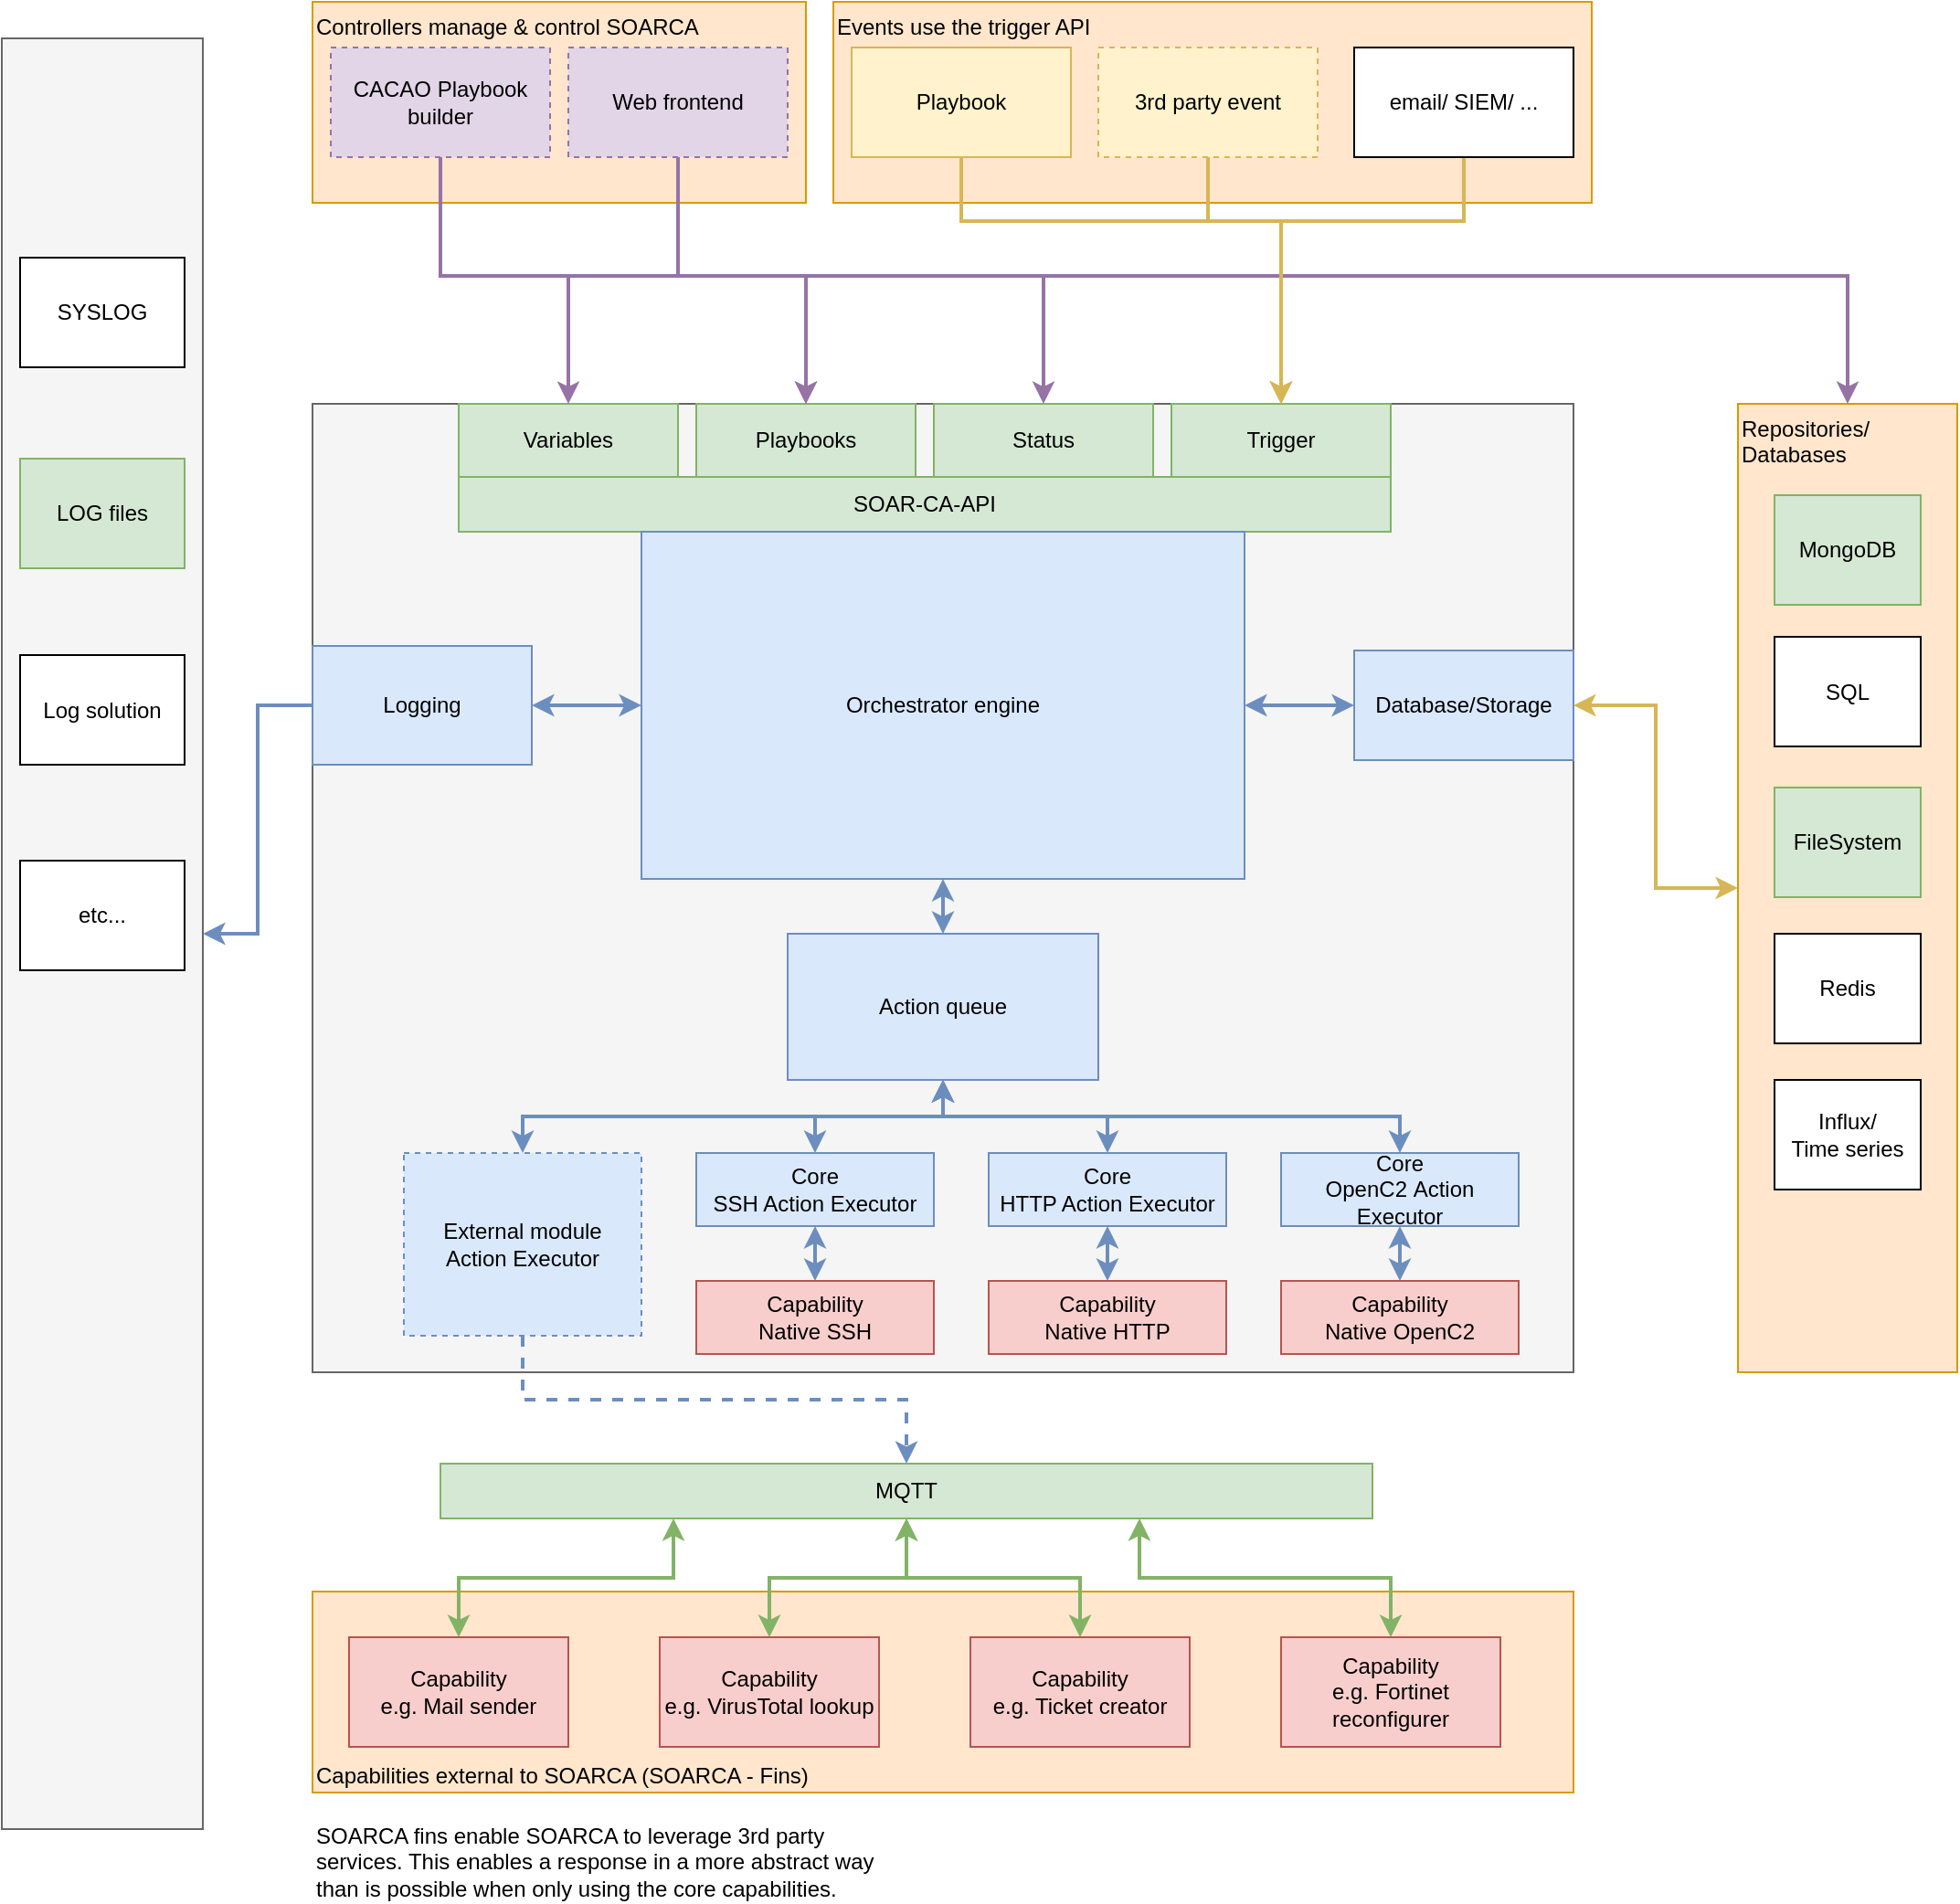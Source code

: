 <mxfile version="22.0.2" type="device">
  <diagram name="Pagina-1" id="sMnCuLrTfcgpoNB9Sf0V">
    <mxGraphModel dx="1114" dy="866" grid="1" gridSize="10" guides="1" tooltips="1" connect="1" arrows="1" fold="1" page="1" pageScale="1" pageWidth="827" pageHeight="1169" math="0" shadow="0">
      <root>
        <mxCell id="0" />
        <mxCell id="1" parent="0" />
        <mxCell id="N4f5ESo4iwMzY9n0jCY3-71" value="Events use the trigger API" style="rounded=0;whiteSpace=wrap;html=1;fillColor=#ffe6cc;strokeColor=#d79b00;verticalAlign=top;align=left;" parent="1" vertex="1">
          <mxGeometry x="465" y="30" width="415" height="110" as="geometry" />
        </mxCell>
        <mxCell id="N4f5ESo4iwMzY9n0jCY3-34" value="Capabilities external to SOARCA (SOARCA - Fins)" style="whiteSpace=wrap;html=1;fillColor=#ffe6cc;strokeColor=#d79b00;align=left;verticalAlign=bottom;" parent="1" vertex="1">
          <mxGeometry x="180" y="900" width="690" height="110" as="geometry" />
        </mxCell>
        <mxCell id="N4f5ESo4iwMzY9n0jCY3-3" value="Controllers manage &amp;amp; control SOARCA" style="whiteSpace=wrap;html=1;fillColor=#ffe6cc;strokeColor=#d79b00;align=left;verticalAlign=top;" parent="1" vertex="1">
          <mxGeometry x="180" y="30" width="270" height="110" as="geometry" />
        </mxCell>
        <mxCell id="N4f5ESo4iwMzY9n0jCY3-4" value="" style="rounded=0;whiteSpace=wrap;html=1;fillColor=#f5f5f5;fontColor=#333333;strokeColor=#666666;" parent="1" vertex="1">
          <mxGeometry x="10" y="50" width="110" height="980" as="geometry" />
        </mxCell>
        <mxCell id="N4f5ESo4iwMzY9n0jCY3-5" value="" style="rounded=0;whiteSpace=wrap;html=1;fillColor=#f5f5f5;fontColor=#333333;strokeColor=#666666;" parent="1" vertex="1">
          <mxGeometry x="180" y="250" width="690" height="530" as="geometry" />
        </mxCell>
        <mxCell id="N4f5ESo4iwMzY9n0jCY3-6" value="Variables" style="rounded=0;whiteSpace=wrap;html=1;fillColor=#d5e8d4;strokeColor=#82b366;" parent="1" vertex="1">
          <mxGeometry x="260" y="250" width="120" height="40" as="geometry" />
        </mxCell>
        <mxCell id="N4f5ESo4iwMzY9n0jCY3-7" value="Playbooks" style="rounded=0;whiteSpace=wrap;html=1;fillColor=#d5e8d4;strokeColor=#82b366;" parent="1" vertex="1">
          <mxGeometry x="390" y="250" width="120" height="40" as="geometry" />
        </mxCell>
        <mxCell id="N4f5ESo4iwMzY9n0jCY3-8" value="Trigger" style="rounded=0;whiteSpace=wrap;html=1;fillColor=#d5e8d4;strokeColor=#82b366;" parent="1" vertex="1">
          <mxGeometry x="650" y="250" width="120" height="40" as="geometry" />
        </mxCell>
        <mxCell id="N4f5ESo4iwMzY9n0jCY3-9" value="Status" style="rounded=0;whiteSpace=wrap;html=1;fillColor=#d5e8d4;strokeColor=#82b366;" parent="1" vertex="1">
          <mxGeometry x="520" y="250" width="120" height="40" as="geometry" />
        </mxCell>
        <mxCell id="N4f5ESo4iwMzY9n0jCY3-10" value="Repositories/&lt;br&gt;Databases" style="rounded=0;whiteSpace=wrap;html=1;fillColor=#ffe6cc;strokeColor=#d79b00;align=left;verticalAlign=top;" parent="1" vertex="1">
          <mxGeometry x="960" y="250" width="120" height="530" as="geometry" />
        </mxCell>
        <mxCell id="N4f5ESo4iwMzY9n0jCY3-11" value="SOAR-CA-API" style="rounded=0;whiteSpace=wrap;html=1;fillColor=#d5e8d4;strokeColor=#82b366;" parent="1" vertex="1">
          <mxGeometry x="260" y="290" width="510" height="30" as="geometry" />
        </mxCell>
        <mxCell id="N4f5ESo4iwMzY9n0jCY3-17" style="edgeStyle=orthogonalEdgeStyle;rounded=0;orthogonalLoop=1;jettySize=auto;html=1;exitX=0.5;exitY=1;exitDx=0;exitDy=0;startArrow=classic;startFill=1;strokeWidth=2;fillColor=#dae8fc;strokeColor=#6c8ebf;" parent="1" source="N4f5ESo4iwMzY9n0jCY3-12" target="N4f5ESo4iwMzY9n0jCY3-15" edge="1">
          <mxGeometry relative="1" as="geometry" />
        </mxCell>
        <mxCell id="N4f5ESo4iwMzY9n0jCY3-54" style="edgeStyle=orthogonalEdgeStyle;rounded=0;orthogonalLoop=1;jettySize=auto;html=1;exitX=0;exitY=0.5;exitDx=0;exitDy=0;entryX=1;entryY=0.5;entryDx=0;entryDy=0;fillColor=#dae8fc;strokeColor=#6c8ebf;strokeWidth=2;startArrow=classic;startFill=1;" parent="1" source="N4f5ESo4iwMzY9n0jCY3-12" target="N4f5ESo4iwMzY9n0jCY3-53" edge="1">
          <mxGeometry relative="1" as="geometry" />
        </mxCell>
        <mxCell id="N4f5ESo4iwMzY9n0jCY3-12" value="Orchestrator engine" style="rounded=0;whiteSpace=wrap;html=1;fillColor=#dae8fc;strokeColor=#6c8ebf;" parent="1" vertex="1">
          <mxGeometry x="360" y="320" width="330" height="190" as="geometry" />
        </mxCell>
        <mxCell id="N4f5ESo4iwMzY9n0jCY3-23" style="edgeStyle=orthogonalEdgeStyle;rounded=0;orthogonalLoop=1;jettySize=auto;html=1;exitX=0.5;exitY=1;exitDx=0;exitDy=0;entryX=0.5;entryY=0;entryDx=0;entryDy=0;strokeWidth=2;fillColor=#dae8fc;strokeColor=#6c8ebf;dashed=1;" parent="1" source="N4f5ESo4iwMzY9n0jCY3-13" target="N4f5ESo4iwMzY9n0jCY3-22" edge="1">
          <mxGeometry relative="1" as="geometry" />
        </mxCell>
        <mxCell id="N4f5ESo4iwMzY9n0jCY3-13" value="External module &lt;br&gt;Action Executor" style="rounded=0;whiteSpace=wrap;html=1;fillColor=#dae8fc;strokeColor=#6c8ebf;dashed=1;" parent="1" vertex="1">
          <mxGeometry x="230" y="660" width="130" height="100" as="geometry" />
        </mxCell>
        <mxCell id="N4f5ESo4iwMzY9n0jCY3-18" style="edgeStyle=orthogonalEdgeStyle;rounded=0;orthogonalLoop=1;jettySize=auto;html=1;exitX=0.5;exitY=1;exitDx=0;exitDy=0;entryX=0.5;entryY=0;entryDx=0;entryDy=0;startArrow=classic;startFill=1;strokeWidth=2;fillColor=#dae8fc;strokeColor=#6c8ebf;" parent="1" source="N4f5ESo4iwMzY9n0jCY3-15" target="N4f5ESo4iwMzY9n0jCY3-13" edge="1">
          <mxGeometry relative="1" as="geometry" />
        </mxCell>
        <mxCell id="N4f5ESo4iwMzY9n0jCY3-48" style="edgeStyle=orthogonalEdgeStyle;rounded=0;orthogonalLoop=1;jettySize=auto;html=1;exitX=0.5;exitY=1;exitDx=0;exitDy=0;entryX=0.5;entryY=0;entryDx=0;entryDy=0;fillColor=#dae8fc;strokeColor=#6c8ebf;strokeWidth=2;startArrow=classic;startFill=1;" parent="1" source="N4f5ESo4iwMzY9n0jCY3-15" target="N4f5ESo4iwMzY9n0jCY3-19" edge="1">
          <mxGeometry relative="1" as="geometry" />
        </mxCell>
        <mxCell id="N4f5ESo4iwMzY9n0jCY3-49" style="edgeStyle=orthogonalEdgeStyle;rounded=0;orthogonalLoop=1;jettySize=auto;html=1;exitX=0.5;exitY=1;exitDx=0;exitDy=0;entryX=0.5;entryY=0;entryDx=0;entryDy=0;fillColor=#dae8fc;strokeColor=#6c8ebf;strokeWidth=2;startArrow=classic;startFill=1;" parent="1" source="N4f5ESo4iwMzY9n0jCY3-15" target="N4f5ESo4iwMzY9n0jCY3-20" edge="1">
          <mxGeometry relative="1" as="geometry" />
        </mxCell>
        <mxCell id="N4f5ESo4iwMzY9n0jCY3-50" style="edgeStyle=orthogonalEdgeStyle;rounded=0;orthogonalLoop=1;jettySize=auto;html=1;exitX=0.5;exitY=1;exitDx=0;exitDy=0;fillColor=#dae8fc;strokeColor=#6c8ebf;strokeWidth=2;startArrow=classic;startFill=1;" parent="1" source="N4f5ESo4iwMzY9n0jCY3-15" target="N4f5ESo4iwMzY9n0jCY3-21" edge="1">
          <mxGeometry relative="1" as="geometry" />
        </mxCell>
        <mxCell id="N4f5ESo4iwMzY9n0jCY3-15" value="Action queue" style="rounded=0;whiteSpace=wrap;html=1;fillColor=#dae8fc;strokeColor=#6c8ebf;" parent="1" vertex="1">
          <mxGeometry x="440" y="540" width="170" height="80" as="geometry" />
        </mxCell>
        <mxCell id="wV9Zk7DAapPw_7EFjMWp-4" style="edgeStyle=orthogonalEdgeStyle;rounded=0;orthogonalLoop=1;jettySize=auto;html=1;exitX=0.5;exitY=1;exitDx=0;exitDy=0;entryX=0.5;entryY=0;entryDx=0;entryDy=0;startArrow=classic;startFill=1;fillColor=#dae8fc;strokeColor=#6c8ebf;strokeWidth=2;" parent="1" source="N4f5ESo4iwMzY9n0jCY3-19" target="wV9Zk7DAapPw_7EFjMWp-3" edge="1">
          <mxGeometry relative="1" as="geometry" />
        </mxCell>
        <mxCell id="N4f5ESo4iwMzY9n0jCY3-19" value="Core&lt;br&gt;SSH Action Executor" style="rounded=0;whiteSpace=wrap;html=1;fillColor=#dae8fc;strokeColor=#6c8ebf;" parent="1" vertex="1">
          <mxGeometry x="390" y="660" width="130" height="40" as="geometry" />
        </mxCell>
        <mxCell id="wV9Zk7DAapPw_7EFjMWp-7" style="edgeStyle=orthogonalEdgeStyle;rounded=0;orthogonalLoop=1;jettySize=auto;html=1;exitX=0.5;exitY=1;exitDx=0;exitDy=0;entryX=0.5;entryY=0;entryDx=0;entryDy=0;strokeWidth=2;startArrow=classic;startFill=1;fillColor=#dae8fc;strokeColor=#6c8ebf;" parent="1" source="N4f5ESo4iwMzY9n0jCY3-20" target="wV9Zk7DAapPw_7EFjMWp-5" edge="1">
          <mxGeometry relative="1" as="geometry" />
        </mxCell>
        <mxCell id="N4f5ESo4iwMzY9n0jCY3-20" value="Core&lt;br&gt;HTTP Action Executor" style="rounded=0;whiteSpace=wrap;html=1;fillColor=#dae8fc;strokeColor=#6c8ebf;" parent="1" vertex="1">
          <mxGeometry x="550" y="660" width="130" height="40" as="geometry" />
        </mxCell>
        <mxCell id="wV9Zk7DAapPw_7EFjMWp-8" style="edgeStyle=orthogonalEdgeStyle;rounded=0;orthogonalLoop=1;jettySize=auto;html=1;exitX=0.5;exitY=1;exitDx=0;exitDy=0;fillColor=#dae8fc;strokeColor=#6c8ebf;strokeWidth=2;startArrow=classic;startFill=1;" parent="1" source="N4f5ESo4iwMzY9n0jCY3-21" target="wV9Zk7DAapPw_7EFjMWp-6" edge="1">
          <mxGeometry relative="1" as="geometry" />
        </mxCell>
        <mxCell id="N4f5ESo4iwMzY9n0jCY3-21" value="Core&lt;br&gt;OpenC2&amp;nbsp;Action Executor" style="rounded=0;whiteSpace=wrap;html=1;fillColor=#dae8fc;strokeColor=#6c8ebf;" parent="1" vertex="1">
          <mxGeometry x="710" y="660" width="130" height="40" as="geometry" />
        </mxCell>
        <mxCell id="N4f5ESo4iwMzY9n0jCY3-42" style="edgeStyle=orthogonalEdgeStyle;rounded=0;orthogonalLoop=1;jettySize=auto;html=1;exitX=0.25;exitY=1;exitDx=0;exitDy=0;startArrow=classic;startFill=1;fillColor=#d5e8d4;strokeColor=#82b366;strokeWidth=2;" parent="1" source="N4f5ESo4iwMzY9n0jCY3-22" target="N4f5ESo4iwMzY9n0jCY3-35" edge="1">
          <mxGeometry relative="1" as="geometry" />
        </mxCell>
        <mxCell id="N4f5ESo4iwMzY9n0jCY3-43" style="edgeStyle=orthogonalEdgeStyle;rounded=0;orthogonalLoop=1;jettySize=auto;html=1;exitX=0.5;exitY=1;exitDx=0;exitDy=0;entryX=0.5;entryY=0;entryDx=0;entryDy=0;strokeWidth=2;fillColor=#d5e8d4;strokeColor=#82b366;startArrow=classic;startFill=1;" parent="1" source="N4f5ESo4iwMzY9n0jCY3-22" target="N4f5ESo4iwMzY9n0jCY3-36" edge="1">
          <mxGeometry relative="1" as="geometry" />
        </mxCell>
        <mxCell id="N4f5ESo4iwMzY9n0jCY3-22" value="MQTT" style="rounded=0;whiteSpace=wrap;html=1;fillColor=#d5e8d4;strokeColor=#82b366;" parent="1" vertex="1">
          <mxGeometry x="250" y="830" width="510" height="30" as="geometry" />
        </mxCell>
        <mxCell id="N4f5ESo4iwMzY9n0jCY3-25" style="edgeStyle=orthogonalEdgeStyle;rounded=0;orthogonalLoop=1;jettySize=auto;html=1;exitX=0.5;exitY=1;exitDx=0;exitDy=0;entryX=0.5;entryY=0;entryDx=0;entryDy=0;fillColor=#e1d5e7;strokeColor=#9673a6;strokeWidth=2;" parent="1" source="N4f5ESo4iwMzY9n0jCY3-24" target="N4f5ESo4iwMzY9n0jCY3-6" edge="1">
          <mxGeometry relative="1" as="geometry">
            <Array as="points">
              <mxPoint x="250" y="180" />
              <mxPoint x="320" y="180" />
            </Array>
          </mxGeometry>
        </mxCell>
        <mxCell id="N4f5ESo4iwMzY9n0jCY3-26" style="edgeStyle=orthogonalEdgeStyle;rounded=0;orthogonalLoop=1;jettySize=auto;html=1;exitX=0.5;exitY=1;exitDx=0;exitDy=0;entryX=0.5;entryY=0;entryDx=0;entryDy=0;strokeWidth=2;fillColor=#e1d5e7;strokeColor=#9673a6;" parent="1" source="N4f5ESo4iwMzY9n0jCY3-24" target="N4f5ESo4iwMzY9n0jCY3-7" edge="1">
          <mxGeometry relative="1" as="geometry">
            <Array as="points">
              <mxPoint x="250" y="180" />
              <mxPoint x="450" y="180" />
            </Array>
          </mxGeometry>
        </mxCell>
        <mxCell id="N4f5ESo4iwMzY9n0jCY3-24" value="CACAO Playbook builder" style="rounded=0;whiteSpace=wrap;html=1;fillColor=#e1d5e7;strokeColor=#9673a6;dashed=1;" parent="1" vertex="1">
          <mxGeometry x="190" y="55" width="120" height="60" as="geometry" />
        </mxCell>
        <mxCell id="N4f5ESo4iwMzY9n0jCY3-28" style="edgeStyle=orthogonalEdgeStyle;rounded=0;orthogonalLoop=1;jettySize=auto;html=1;exitX=0.5;exitY=1;exitDx=0;exitDy=0;entryX=0.5;entryY=0;entryDx=0;entryDy=0;strokeWidth=2;fillColor=#e1d5e7;strokeColor=#9673a6;" parent="1" source="N4f5ESo4iwMzY9n0jCY3-27" target="N4f5ESo4iwMzY9n0jCY3-7" edge="1">
          <mxGeometry relative="1" as="geometry">
            <Array as="points">
              <mxPoint x="380" y="180" />
              <mxPoint x="450" y="180" />
            </Array>
          </mxGeometry>
        </mxCell>
        <mxCell id="N4f5ESo4iwMzY9n0jCY3-29" style="edgeStyle=orthogonalEdgeStyle;rounded=0;orthogonalLoop=1;jettySize=auto;html=1;exitX=0.5;exitY=1;exitDx=0;exitDy=0;entryX=0.5;entryY=0;entryDx=0;entryDy=0;fillColor=#e1d5e7;strokeColor=#9673a6;strokeWidth=2;" parent="1" source="N4f5ESo4iwMzY9n0jCY3-27" target="N4f5ESo4iwMzY9n0jCY3-9" edge="1">
          <mxGeometry relative="1" as="geometry">
            <Array as="points">
              <mxPoint x="380" y="180" />
              <mxPoint x="580" y="180" />
            </Array>
          </mxGeometry>
        </mxCell>
        <mxCell id="N4f5ESo4iwMzY9n0jCY3-66" style="edgeStyle=orthogonalEdgeStyle;rounded=0;orthogonalLoop=1;jettySize=auto;html=1;exitX=0.5;exitY=1;exitDx=0;exitDy=0;fillColor=#e1d5e7;strokeColor=#9673a6;strokeWidth=2;" parent="1" source="N4f5ESo4iwMzY9n0jCY3-27" target="N4f5ESo4iwMzY9n0jCY3-10" edge="1">
          <mxGeometry relative="1" as="geometry">
            <Array as="points">
              <mxPoint x="380" y="180" />
              <mxPoint x="1020" y="180" />
            </Array>
          </mxGeometry>
        </mxCell>
        <mxCell id="N4f5ESo4iwMzY9n0jCY3-27" value="Web frontend" style="rounded=0;whiteSpace=wrap;html=1;fillColor=#e1d5e7;strokeColor=#9673a6;fillStyle=auto;gradientColor=none;glass=0;shadow=0;dashed=1;" parent="1" vertex="1">
          <mxGeometry x="320" y="55" width="120" height="60" as="geometry" />
        </mxCell>
        <mxCell id="N4f5ESo4iwMzY9n0jCY3-68" style="edgeStyle=orthogonalEdgeStyle;rounded=0;orthogonalLoop=1;jettySize=auto;html=1;exitX=0.5;exitY=1;exitDx=0;exitDy=0;entryX=0.5;entryY=0;entryDx=0;entryDy=0;fillColor=#fff2cc;strokeColor=#d6b656;strokeWidth=2;" parent="1" source="N4f5ESo4iwMzY9n0jCY3-31" target="N4f5ESo4iwMzY9n0jCY3-8" edge="1">
          <mxGeometry relative="1" as="geometry">
            <Array as="points">
              <mxPoint x="535" y="150" />
              <mxPoint x="710" y="150" />
            </Array>
          </mxGeometry>
        </mxCell>
        <mxCell id="N4f5ESo4iwMzY9n0jCY3-31" value="Playbook" style="rounded=0;whiteSpace=wrap;html=1;fillColor=#fff2cc;strokeColor=#d6b656;" parent="1" vertex="1">
          <mxGeometry x="475" y="55" width="120" height="60" as="geometry" />
        </mxCell>
        <mxCell id="N4f5ESo4iwMzY9n0jCY3-69" style="edgeStyle=orthogonalEdgeStyle;rounded=0;orthogonalLoop=1;jettySize=auto;html=1;exitX=0.5;exitY=1;exitDx=0;exitDy=0;fillColor=#fff2cc;strokeColor=#d6b656;strokeWidth=2;" parent="1" source="N4f5ESo4iwMzY9n0jCY3-32" edge="1">
          <mxGeometry relative="1" as="geometry">
            <mxPoint x="710" y="250.0" as="targetPoint" />
            <Array as="points">
              <mxPoint x="670" y="150" />
              <mxPoint x="710" y="150" />
            </Array>
          </mxGeometry>
        </mxCell>
        <mxCell id="N4f5ESo4iwMzY9n0jCY3-32" value="3rd party event" style="rounded=0;whiteSpace=wrap;html=1;fillColor=#fff2cc;strokeColor=#d6b656;dashed=1;" parent="1" vertex="1">
          <mxGeometry x="610" y="55" width="120" height="60" as="geometry" />
        </mxCell>
        <mxCell id="N4f5ESo4iwMzY9n0jCY3-70" style="edgeStyle=orthogonalEdgeStyle;rounded=0;orthogonalLoop=1;jettySize=auto;html=1;exitX=0.5;exitY=1;exitDx=0;exitDy=0;entryX=0.5;entryY=0;entryDx=0;entryDy=0;fillColor=#fff2cc;strokeColor=#d6b656;strokeWidth=2;" parent="1" source="N4f5ESo4iwMzY9n0jCY3-33" target="N4f5ESo4iwMzY9n0jCY3-8" edge="1">
          <mxGeometry relative="1" as="geometry">
            <Array as="points">
              <mxPoint x="810" y="150" />
              <mxPoint x="710" y="150" />
            </Array>
          </mxGeometry>
        </mxCell>
        <mxCell id="N4f5ESo4iwMzY9n0jCY3-33" value="email/ SIEM/ ..." style="rounded=0;whiteSpace=wrap;html=1;" parent="1" vertex="1">
          <mxGeometry x="750" y="55" width="120" height="60" as="geometry" />
        </mxCell>
        <mxCell id="N4f5ESo4iwMzY9n0jCY3-35" value="Capability&lt;br&gt;e.g. Mail sender" style="rounded=0;whiteSpace=wrap;html=1;fillColor=#f8cecc;strokeColor=#b85450;" parent="1" vertex="1">
          <mxGeometry x="200" y="925" width="120" height="60" as="geometry" />
        </mxCell>
        <mxCell id="N4f5ESo4iwMzY9n0jCY3-36" value="Capability&lt;br&gt;e.g. VirusTotal lookup" style="rounded=0;whiteSpace=wrap;html=1;fillColor=#f8cecc;strokeColor=#b85450;" parent="1" vertex="1">
          <mxGeometry x="370" y="925" width="120" height="60" as="geometry" />
        </mxCell>
        <mxCell id="N4f5ESo4iwMzY9n0jCY3-44" style="edgeStyle=orthogonalEdgeStyle;rounded=0;orthogonalLoop=1;jettySize=auto;html=1;exitX=0.5;exitY=0;exitDx=0;exitDy=0;entryX=0.5;entryY=1;entryDx=0;entryDy=0;strokeWidth=2;startArrow=classic;startFill=1;fillColor=#d5e8d4;strokeColor=#82b366;" parent="1" source="N4f5ESo4iwMzY9n0jCY3-37" target="N4f5ESo4iwMzY9n0jCY3-22" edge="1">
          <mxGeometry relative="1" as="geometry" />
        </mxCell>
        <mxCell id="N4f5ESo4iwMzY9n0jCY3-37" value="Capability&lt;br&gt;e.g. Ticket creator" style="rounded=0;whiteSpace=wrap;html=1;fillColor=#f8cecc;strokeColor=#b85450;" parent="1" vertex="1">
          <mxGeometry x="540" y="925" width="120" height="60" as="geometry" />
        </mxCell>
        <mxCell id="N4f5ESo4iwMzY9n0jCY3-45" style="edgeStyle=orthogonalEdgeStyle;rounded=0;orthogonalLoop=1;jettySize=auto;html=1;exitX=0.5;exitY=0;exitDx=0;exitDy=0;entryX=0.75;entryY=1;entryDx=0;entryDy=0;strokeWidth=2;startArrow=classic;startFill=1;fillColor=#d5e8d4;strokeColor=#82b366;" parent="1" source="N4f5ESo4iwMzY9n0jCY3-38" target="N4f5ESo4iwMzY9n0jCY3-22" edge="1">
          <mxGeometry relative="1" as="geometry" />
        </mxCell>
        <mxCell id="N4f5ESo4iwMzY9n0jCY3-38" value="Capability&lt;br&gt;e.g. Fortinet reconfigurer" style="rounded=0;whiteSpace=wrap;html=1;fillColor=#f8cecc;strokeColor=#b85450;" parent="1" vertex="1">
          <mxGeometry x="710" y="925" width="120" height="60" as="geometry" />
        </mxCell>
        <mxCell id="N4f5ESo4iwMzY9n0jCY3-52" style="edgeStyle=orthogonalEdgeStyle;rounded=0;orthogonalLoop=1;jettySize=auto;html=1;exitX=0;exitY=0.5;exitDx=0;exitDy=0;fillColor=#dae8fc;strokeColor=#6c8ebf;strokeWidth=2;startArrow=classic;startFill=1;" parent="1" source="N4f5ESo4iwMzY9n0jCY3-51" target="N4f5ESo4iwMzY9n0jCY3-12" edge="1">
          <mxGeometry relative="1" as="geometry" />
        </mxCell>
        <mxCell id="N4f5ESo4iwMzY9n0jCY3-55" style="edgeStyle=orthogonalEdgeStyle;rounded=0;orthogonalLoop=1;jettySize=auto;html=1;exitX=1;exitY=0.5;exitDx=0;exitDy=0;entryX=0;entryY=0.5;entryDx=0;entryDy=0;fillColor=#fff2cc;strokeColor=#d6b656;strokeWidth=2;startArrow=classic;startFill=1;" parent="1" source="N4f5ESo4iwMzY9n0jCY3-51" target="N4f5ESo4iwMzY9n0jCY3-10" edge="1">
          <mxGeometry relative="1" as="geometry" />
        </mxCell>
        <mxCell id="N4f5ESo4iwMzY9n0jCY3-51" value="Database/Storage" style="rounded=0;whiteSpace=wrap;html=1;fillColor=#dae8fc;strokeColor=#6c8ebf;" parent="1" vertex="1">
          <mxGeometry x="750" y="385" width="120" height="60" as="geometry" />
        </mxCell>
        <mxCell id="N4f5ESo4iwMzY9n0jCY3-56" style="edgeStyle=orthogonalEdgeStyle;rounded=0;orthogonalLoop=1;jettySize=auto;html=1;exitX=0;exitY=0.5;exitDx=0;exitDy=0;fillColor=#dae8fc;strokeColor=#6c8ebf;strokeWidth=2;" parent="1" source="N4f5ESo4iwMzY9n0jCY3-53" target="N4f5ESo4iwMzY9n0jCY3-4" edge="1">
          <mxGeometry relative="1" as="geometry" />
        </mxCell>
        <mxCell id="N4f5ESo4iwMzY9n0jCY3-53" value="Logging" style="rounded=0;whiteSpace=wrap;html=1;fillColor=#dae8fc;strokeColor=#6c8ebf;" parent="1" vertex="1">
          <mxGeometry x="180" y="382.5" width="120" height="65" as="geometry" />
        </mxCell>
        <mxCell id="N4f5ESo4iwMzY9n0jCY3-57" value="SYSLOG" style="rounded=0;whiteSpace=wrap;html=1;" parent="1" vertex="1">
          <mxGeometry x="20" y="170" width="90" height="60" as="geometry" />
        </mxCell>
        <mxCell id="N4f5ESo4iwMzY9n0jCY3-58" value="LOG files" style="rounded=0;whiteSpace=wrap;html=1;fillColor=#d5e8d4;strokeColor=#82b366;" parent="1" vertex="1">
          <mxGeometry x="20" y="280" width="90" height="60" as="geometry" />
        </mxCell>
        <mxCell id="N4f5ESo4iwMzY9n0jCY3-59" value="Log solution" style="rounded=0;whiteSpace=wrap;html=1;" parent="1" vertex="1">
          <mxGeometry x="20" y="387.5" width="90" height="60" as="geometry" />
        </mxCell>
        <mxCell id="N4f5ESo4iwMzY9n0jCY3-60" value="etc..." style="rounded=0;whiteSpace=wrap;html=1;" parent="1" vertex="1">
          <mxGeometry x="20" y="500" width="90" height="60" as="geometry" />
        </mxCell>
        <mxCell id="N4f5ESo4iwMzY9n0jCY3-61" value="MongoDB" style="rounded=0;whiteSpace=wrap;html=1;fillColor=#d5e8d4;strokeColor=#82b366;" parent="1" vertex="1">
          <mxGeometry x="980" y="300" width="80" height="60" as="geometry" />
        </mxCell>
        <mxCell id="N4f5ESo4iwMzY9n0jCY3-62" value="SQL" style="rounded=0;whiteSpace=wrap;html=1;" parent="1" vertex="1">
          <mxGeometry x="980" y="377.5" width="80" height="60" as="geometry" />
        </mxCell>
        <mxCell id="N4f5ESo4iwMzY9n0jCY3-63" value="FileSystem" style="rounded=0;whiteSpace=wrap;html=1;fillColor=#d5e8d4;strokeColor=#82b366;" parent="1" vertex="1">
          <mxGeometry x="980" y="460" width="80" height="60" as="geometry" />
        </mxCell>
        <mxCell id="N4f5ESo4iwMzY9n0jCY3-64" value="Redis" style="rounded=0;whiteSpace=wrap;html=1;" parent="1" vertex="1">
          <mxGeometry x="980" y="540" width="80" height="60" as="geometry" />
        </mxCell>
        <mxCell id="N4f5ESo4iwMzY9n0jCY3-65" value="Influx/&lt;br&gt;Time series" style="rounded=0;whiteSpace=wrap;html=1;" parent="1" vertex="1">
          <mxGeometry x="980" y="620" width="80" height="60" as="geometry" />
        </mxCell>
        <mxCell id="wV9Zk7DAapPw_7EFjMWp-1" value="SOARCA fins enable SOARCA to leverage 3rd party services. This enables a response in a more abstract way than is possible when only using the core capabilities." style="text;html=1;strokeColor=none;fillColor=none;align=left;verticalAlign=top;whiteSpace=wrap;rounded=0;" parent="1" vertex="1">
          <mxGeometry x="180" y="1020" width="320" height="50" as="geometry" />
        </mxCell>
        <mxCell id="wV9Zk7DAapPw_7EFjMWp-3" value="Capability&lt;br&gt;Native SSH" style="rounded=0;whiteSpace=wrap;html=1;fillColor=#f8cecc;strokeColor=#b85450;" parent="1" vertex="1">
          <mxGeometry x="390" y="730" width="130" height="40" as="geometry" />
        </mxCell>
        <mxCell id="wV9Zk7DAapPw_7EFjMWp-5" value="Capability&lt;br&gt;Native HTTP" style="rounded=0;whiteSpace=wrap;html=1;fillColor=#f8cecc;strokeColor=#b85450;" parent="1" vertex="1">
          <mxGeometry x="550" y="730" width="130" height="40" as="geometry" />
        </mxCell>
        <mxCell id="wV9Zk7DAapPw_7EFjMWp-6" value="Capability&lt;br&gt;Native OpenC2" style="rounded=0;whiteSpace=wrap;html=1;fillColor=#f8cecc;strokeColor=#b85450;" parent="1" vertex="1">
          <mxGeometry x="710" y="730" width="130" height="40" as="geometry" />
        </mxCell>
      </root>
    </mxGraphModel>
  </diagram>
</mxfile>
